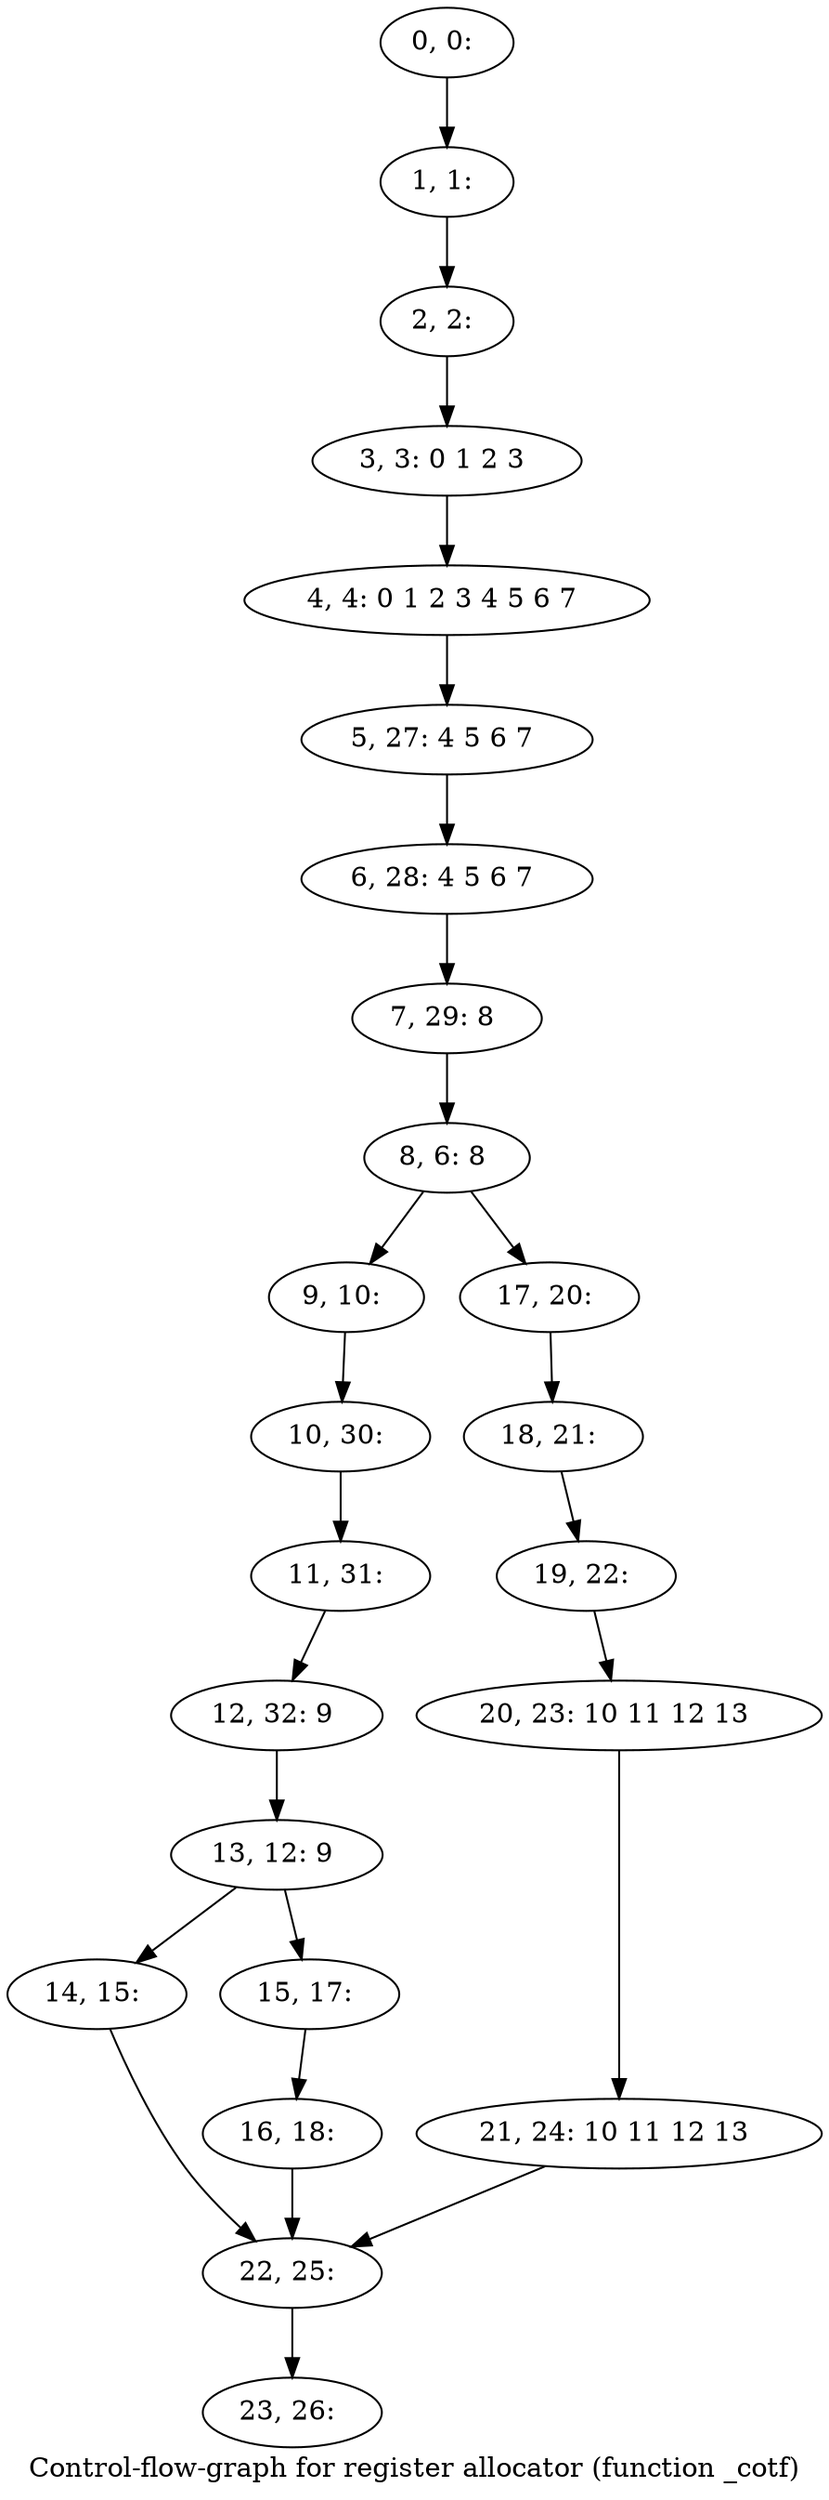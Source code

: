 digraph G {
graph [label="Control-flow-graph for register allocator (function _cotf)"]
0[label="0, 0: "];
1[label="1, 1: "];
2[label="2, 2: "];
3[label="3, 3: 0 1 2 3 "];
4[label="4, 4: 0 1 2 3 4 5 6 7 "];
5[label="5, 27: 4 5 6 7 "];
6[label="6, 28: 4 5 6 7 "];
7[label="7, 29: 8 "];
8[label="8, 6: 8 "];
9[label="9, 10: "];
10[label="10, 30: "];
11[label="11, 31: "];
12[label="12, 32: 9 "];
13[label="13, 12: 9 "];
14[label="14, 15: "];
15[label="15, 17: "];
16[label="16, 18: "];
17[label="17, 20: "];
18[label="18, 21: "];
19[label="19, 22: "];
20[label="20, 23: 10 11 12 13 "];
21[label="21, 24: 10 11 12 13 "];
22[label="22, 25: "];
23[label="23, 26: "];
0->1 ;
1->2 ;
2->3 ;
3->4 ;
4->5 ;
5->6 ;
6->7 ;
7->8 ;
8->9 ;
8->17 ;
9->10 ;
10->11 ;
11->12 ;
12->13 ;
13->14 ;
13->15 ;
14->22 ;
15->16 ;
16->22 ;
17->18 ;
18->19 ;
19->20 ;
20->21 ;
21->22 ;
22->23 ;
}
